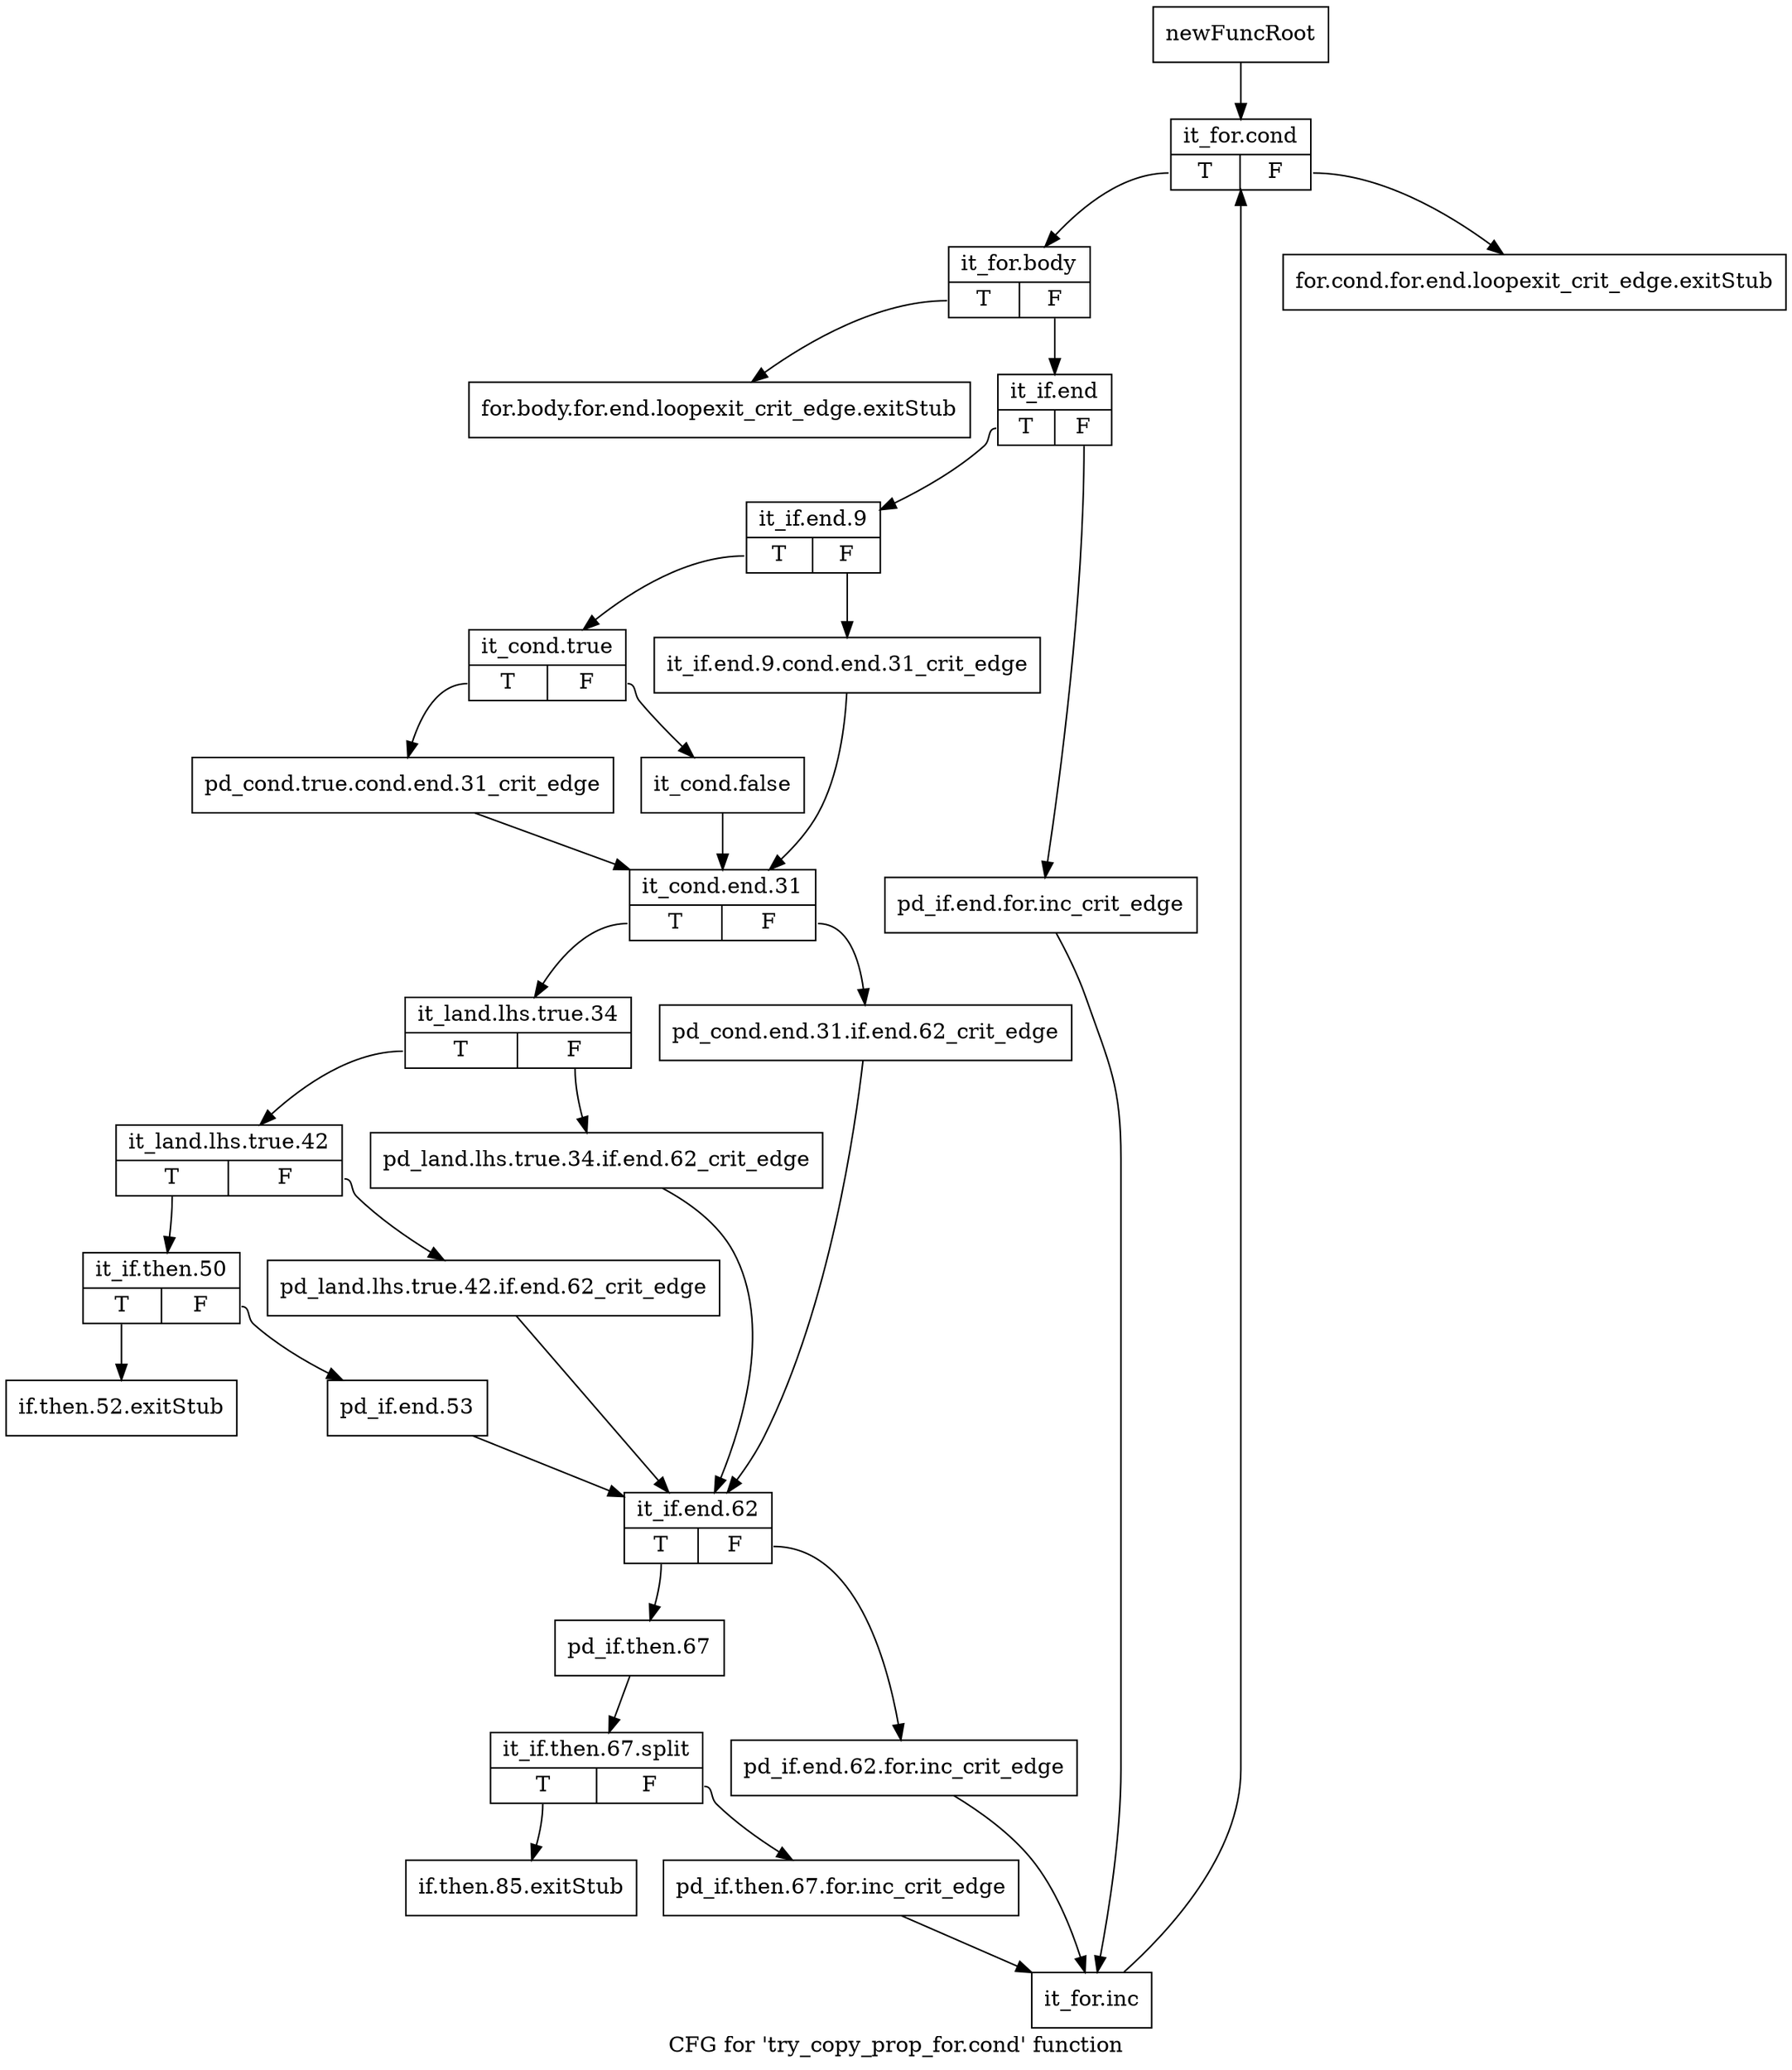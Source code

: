 digraph "CFG for 'try_copy_prop_for.cond' function" {
	label="CFG for 'try_copy_prop_for.cond' function";

	Node0xb67ec30 [shape=record,label="{newFuncRoot}"];
	Node0xb67ec30 -> Node0xb6bb2b0;
	Node0xb6bb170 [shape=record,label="{for.cond.for.end.loopexit_crit_edge.exitStub}"];
	Node0xb6bb1c0 [shape=record,label="{for.body.for.end.loopexit_crit_edge.exitStub}"];
	Node0xb6bb210 [shape=record,label="{if.then.52.exitStub}"];
	Node0xb6bb260 [shape=record,label="{if.then.85.exitStub}"];
	Node0xb6bb2b0 [shape=record,label="{it_for.cond|{<s0>T|<s1>F}}"];
	Node0xb6bb2b0:s0 -> Node0xb6bb300;
	Node0xb6bb2b0:s1 -> Node0xb6bb170;
	Node0xb6bb300 [shape=record,label="{it_for.body|{<s0>T|<s1>F}}"];
	Node0xb6bb300:s0 -> Node0xb6bb1c0;
	Node0xb6bb300:s1 -> Node0xb6bb350;
	Node0xb6bb350 [shape=record,label="{it_if.end|{<s0>T|<s1>F}}"];
	Node0xb6bb350:s0 -> Node0xb6bb3f0;
	Node0xb6bb350:s1 -> Node0xb6bb3a0;
	Node0xb6bb3a0 [shape=record,label="{pd_if.end.for.inc_crit_edge}"];
	Node0xb6bb3a0 -> Node0xb6bb940;
	Node0xb6bb3f0 [shape=record,label="{it_if.end.9|{<s0>T|<s1>F}}"];
	Node0xb6bb3f0:s0 -> Node0xb6bb490;
	Node0xb6bb3f0:s1 -> Node0xb6bb440;
	Node0xb6bb440 [shape=record,label="{it_if.end.9.cond.end.31_crit_edge}"];
	Node0xb6bb440 -> Node0xb6bb580;
	Node0xb6bb490 [shape=record,label="{it_cond.true|{<s0>T|<s1>F}}"];
	Node0xb6bb490:s0 -> Node0xb6bb530;
	Node0xb6bb490:s1 -> Node0xb6bb4e0;
	Node0xb6bb4e0 [shape=record,label="{it_cond.false}"];
	Node0xb6bb4e0 -> Node0xb6bb580;
	Node0xb6bb530 [shape=record,label="{pd_cond.true.cond.end.31_crit_edge}"];
	Node0xb6bb530 -> Node0xb6bb580;
	Node0xb6bb580 [shape=record,label="{it_cond.end.31|{<s0>T|<s1>F}}"];
	Node0xb6bb580:s0 -> Node0xb6bb620;
	Node0xb6bb580:s1 -> Node0xb6bb5d0;
	Node0xb6bb5d0 [shape=record,label="{pd_cond.end.31.if.end.62_crit_edge}"];
	Node0xb6bb5d0 -> Node0xb6bb800;
	Node0xb6bb620 [shape=record,label="{it_land.lhs.true.34|{<s0>T|<s1>F}}"];
	Node0xb6bb620:s0 -> Node0xb6bb6c0;
	Node0xb6bb620:s1 -> Node0xb6bb670;
	Node0xb6bb670 [shape=record,label="{pd_land.lhs.true.34.if.end.62_crit_edge}"];
	Node0xb6bb670 -> Node0xb6bb800;
	Node0xb6bb6c0 [shape=record,label="{it_land.lhs.true.42|{<s0>T|<s1>F}}"];
	Node0xb6bb6c0:s0 -> Node0xb6bb760;
	Node0xb6bb6c0:s1 -> Node0xb6bb710;
	Node0xb6bb710 [shape=record,label="{pd_land.lhs.true.42.if.end.62_crit_edge}"];
	Node0xb6bb710 -> Node0xb6bb800;
	Node0xb6bb760 [shape=record,label="{it_if.then.50|{<s0>T|<s1>F}}"];
	Node0xb6bb760:s0 -> Node0xb6bb210;
	Node0xb6bb760:s1 -> Node0xb6bb7b0;
	Node0xb6bb7b0 [shape=record,label="{pd_if.end.53}"];
	Node0xb6bb7b0 -> Node0xb6bb800;
	Node0xb6bb800 [shape=record,label="{it_if.end.62|{<s0>T|<s1>F}}"];
	Node0xb6bb800:s0 -> Node0xb6bb8a0;
	Node0xb6bb800:s1 -> Node0xb6bb850;
	Node0xb6bb850 [shape=record,label="{pd_if.end.62.for.inc_crit_edge}"];
	Node0xb6bb850 -> Node0xb6bb940;
	Node0xb6bb8a0 [shape=record,label="{pd_if.then.67}"];
	Node0xb6bb8a0 -> Node0xf841060;
	Node0xf841060 [shape=record,label="{it_if.then.67.split|{<s0>T|<s1>F}}"];
	Node0xf841060:s0 -> Node0xb6bb260;
	Node0xf841060:s1 -> Node0xb6bb8f0;
	Node0xb6bb8f0 [shape=record,label="{pd_if.then.67.for.inc_crit_edge}"];
	Node0xb6bb8f0 -> Node0xb6bb940;
	Node0xb6bb940 [shape=record,label="{it_for.inc}"];
	Node0xb6bb940 -> Node0xb6bb2b0;
}
